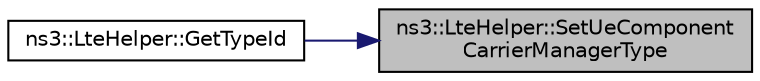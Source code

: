 digraph "ns3::LteHelper::SetUeComponentCarrierManagerType"
{
 // LATEX_PDF_SIZE
  edge [fontname="Helvetica",fontsize="10",labelfontname="Helvetica",labelfontsize="10"];
  node [fontname="Helvetica",fontsize="10",shape=record];
  rankdir="RL";
  Node1 [label="ns3::LteHelper::SetUeComponent\lCarrierManagerType",height=0.2,width=0.4,color="black", fillcolor="grey75", style="filled", fontcolor="black",tooltip="Set the type of Component Carrier Manager to be used by Ue devices."];
  Node1 -> Node2 [dir="back",color="midnightblue",fontsize="10",style="solid",fontname="Helvetica"];
  Node2 [label="ns3::LteHelper::GetTypeId",height=0.2,width=0.4,color="black", fillcolor="white", style="filled",URL="$classns3_1_1_lte_helper.html#ac146ee7a17ca2be436dd4fd2345a6715",tooltip="Register this type."];
}
